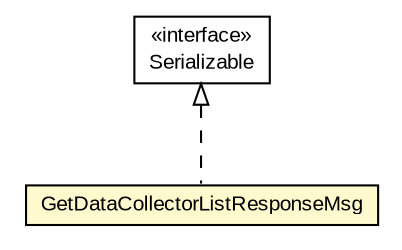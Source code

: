#!/usr/local/bin/dot
#
# Class diagram 
# Generated by UMLGraph version R5_6-24-gf6e263 (http://www.umlgraph.org/)
#

digraph G {
	edge [fontname="arial",fontsize=10,labelfontname="arial",labelfontsize=10];
	node [fontname="arial",fontsize=10,shape=plaintext];
	nodesep=0.25;
	ranksep=0.5;
	// org.miloss.fgsms.services.interfaces.dataaccessservice.GetDataCollectorListResponseMsg
	c471127 [label=<<table title="org.miloss.fgsms.services.interfaces.dataaccessservice.GetDataCollectorListResponseMsg" border="0" cellborder="1" cellspacing="0" cellpadding="2" port="p" bgcolor="lemonChiffon" href="./GetDataCollectorListResponseMsg.html">
		<tr><td><table border="0" cellspacing="0" cellpadding="1">
<tr><td align="center" balign="center"> GetDataCollectorListResponseMsg </td></tr>
		</table></td></tr>
		</table>>, URL="./GetDataCollectorListResponseMsg.html", fontname="arial", fontcolor="black", fontsize=10.0];
	//org.miloss.fgsms.services.interfaces.dataaccessservice.GetDataCollectorListResponseMsg implements java.io.Serializable
	c471962:p -> c471127:p [dir=back,arrowtail=empty,style=dashed];
	// java.io.Serializable
	c471962 [label=<<table title="java.io.Serializable" border="0" cellborder="1" cellspacing="0" cellpadding="2" port="p" href="http://java.sun.com/j2se/1.4.2/docs/api/java/io/Serializable.html">
		<tr><td><table border="0" cellspacing="0" cellpadding="1">
<tr><td align="center" balign="center"> &#171;interface&#187; </td></tr>
<tr><td align="center" balign="center"> Serializable </td></tr>
		</table></td></tr>
		</table>>, URL="http://java.sun.com/j2se/1.4.2/docs/api/java/io/Serializable.html", fontname="arial", fontcolor="black", fontsize=10.0];
}

